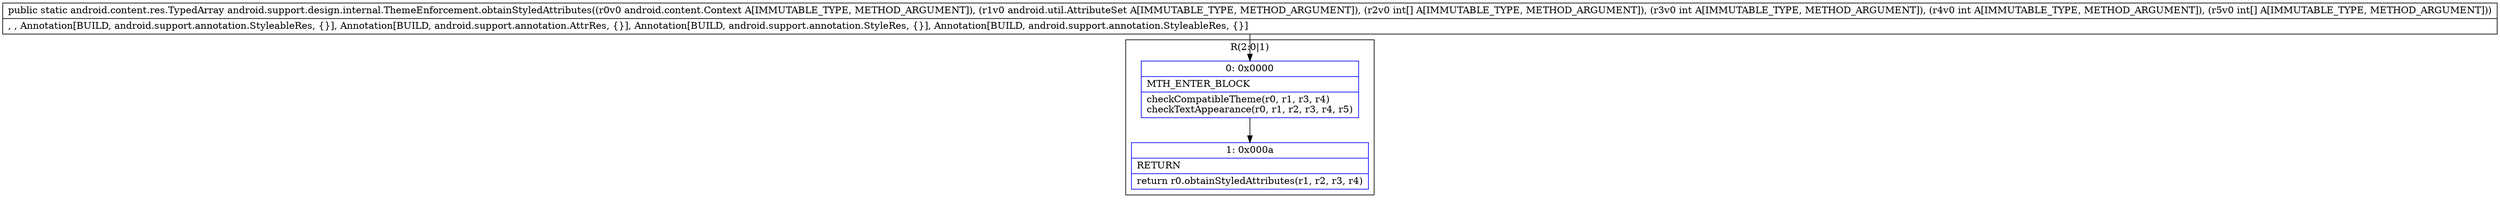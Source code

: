 digraph "CFG forandroid.support.design.internal.ThemeEnforcement.obtainStyledAttributes(Landroid\/content\/Context;Landroid\/util\/AttributeSet;[III[I)Landroid\/content\/res\/TypedArray;" {
subgraph cluster_Region_501602560 {
label = "R(2:0|1)";
node [shape=record,color=blue];
Node_0 [shape=record,label="{0\:\ 0x0000|MTH_ENTER_BLOCK\l|checkCompatibleTheme(r0, r1, r3, r4)\lcheckTextAppearance(r0, r1, r2, r3, r4, r5)\l}"];
Node_1 [shape=record,label="{1\:\ 0x000a|RETURN\l|return r0.obtainStyledAttributes(r1, r2, r3, r4)\l}"];
}
MethodNode[shape=record,label="{public static android.content.res.TypedArray android.support.design.internal.ThemeEnforcement.obtainStyledAttributes((r0v0 android.content.Context A[IMMUTABLE_TYPE, METHOD_ARGUMENT]), (r1v0 android.util.AttributeSet A[IMMUTABLE_TYPE, METHOD_ARGUMENT]), (r2v0 int[] A[IMMUTABLE_TYPE, METHOD_ARGUMENT]), (r3v0 int A[IMMUTABLE_TYPE, METHOD_ARGUMENT]), (r4v0 int A[IMMUTABLE_TYPE, METHOD_ARGUMENT]), (r5v0 int[] A[IMMUTABLE_TYPE, METHOD_ARGUMENT]))  | , , Annotation[BUILD, android.support.annotation.StyleableRes, \{\}], Annotation[BUILD, android.support.annotation.AttrRes, \{\}], Annotation[BUILD, android.support.annotation.StyleRes, \{\}], Annotation[BUILD, android.support.annotation.StyleableRes, \{\}]\l}"];
MethodNode -> Node_0;
Node_0 -> Node_1;
}

